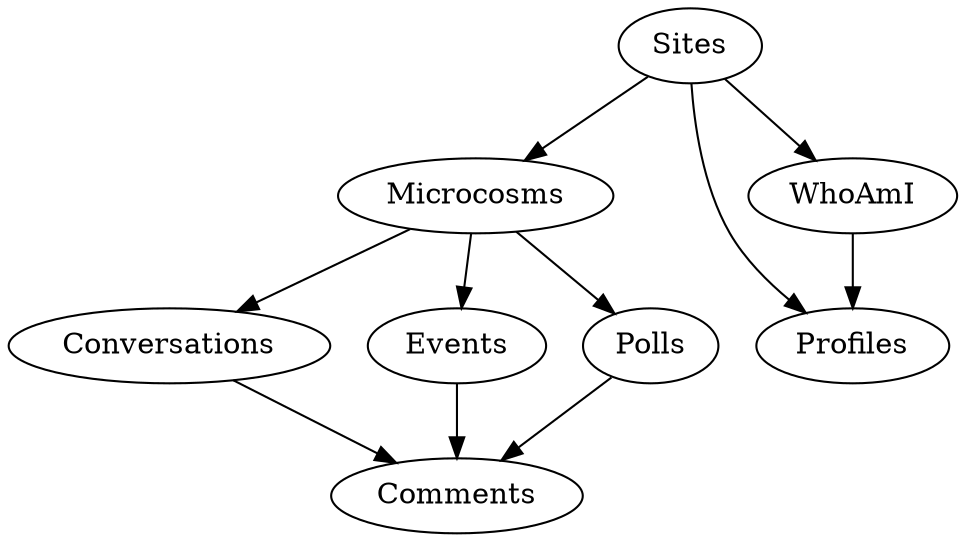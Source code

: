digraph ApiFlow{
	Sites -> Microcosms;
	Sites -> Profiles;
	Sites -> WhoAmI;
	Microcosms -> Conversations;
	Microcosms -> Events;
	Microcosms -> Polls;
	Conversations -> Comments;
	Events -> Comments;
	Polls -> Comments;
	WhoAmI -> Profiles;
}